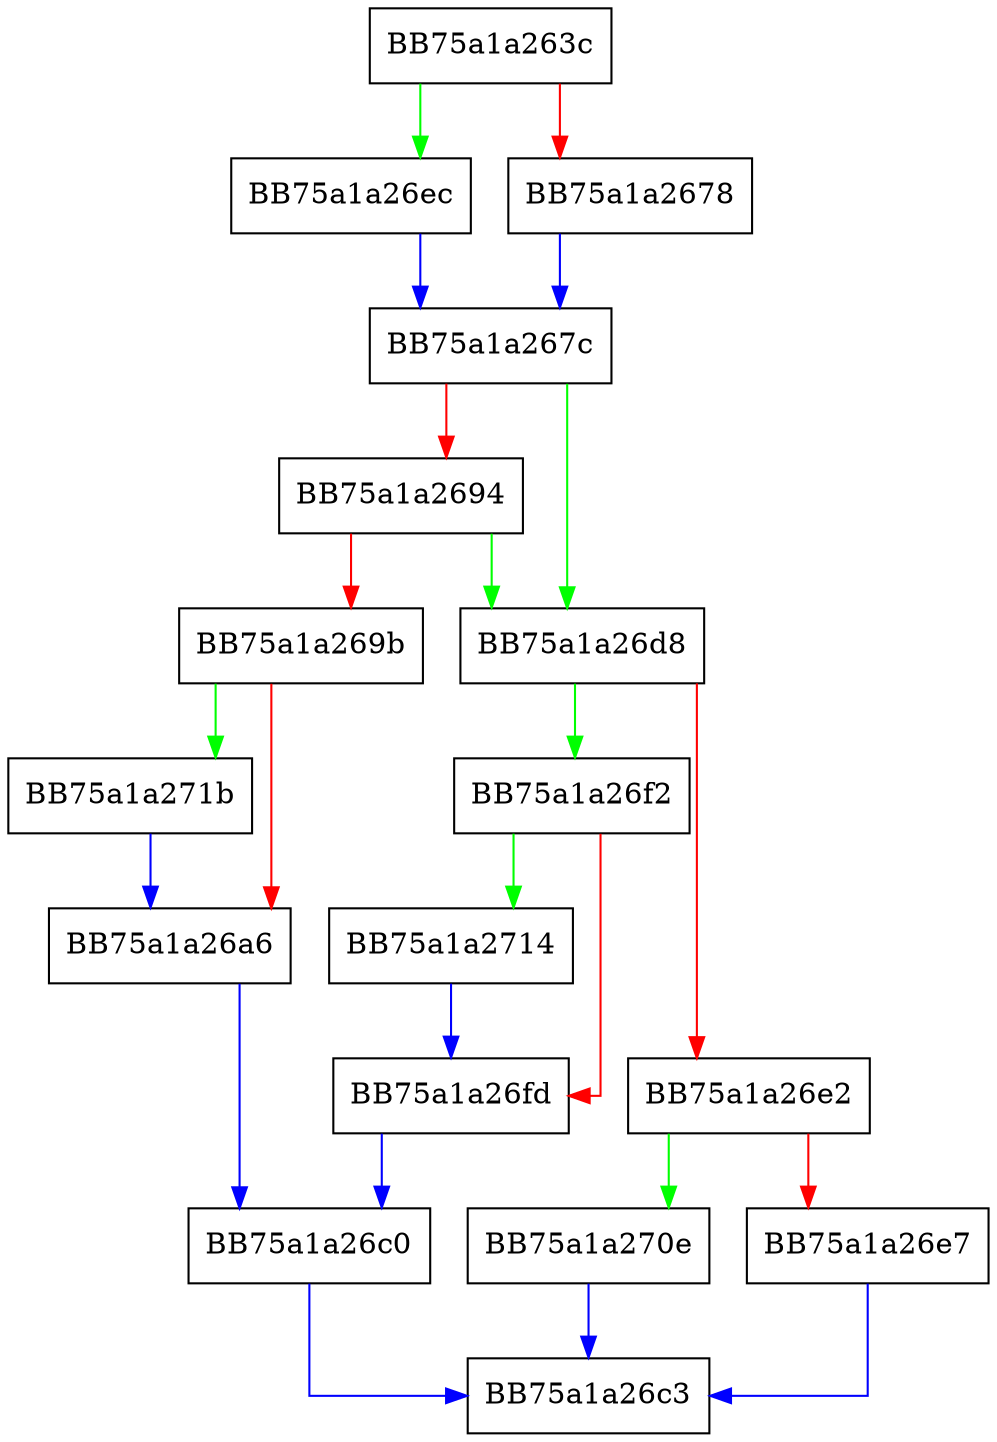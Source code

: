 digraph get_adr2 {
  node [shape="box"];
  graph [splines=ortho];
  BB75a1a263c -> BB75a1a26ec [color="green"];
  BB75a1a263c -> BB75a1a2678 [color="red"];
  BB75a1a2678 -> BB75a1a267c [color="blue"];
  BB75a1a267c -> BB75a1a26d8 [color="green"];
  BB75a1a267c -> BB75a1a2694 [color="red"];
  BB75a1a2694 -> BB75a1a26d8 [color="green"];
  BB75a1a2694 -> BB75a1a269b [color="red"];
  BB75a1a269b -> BB75a1a271b [color="green"];
  BB75a1a269b -> BB75a1a26a6 [color="red"];
  BB75a1a26a6 -> BB75a1a26c0 [color="blue"];
  BB75a1a26c0 -> BB75a1a26c3 [color="blue"];
  BB75a1a26d8 -> BB75a1a26f2 [color="green"];
  BB75a1a26d8 -> BB75a1a26e2 [color="red"];
  BB75a1a26e2 -> BB75a1a270e [color="green"];
  BB75a1a26e2 -> BB75a1a26e7 [color="red"];
  BB75a1a26e7 -> BB75a1a26c3 [color="blue"];
  BB75a1a26ec -> BB75a1a267c [color="blue"];
  BB75a1a26f2 -> BB75a1a2714 [color="green"];
  BB75a1a26f2 -> BB75a1a26fd [color="red"];
  BB75a1a26fd -> BB75a1a26c0 [color="blue"];
  BB75a1a270e -> BB75a1a26c3 [color="blue"];
  BB75a1a2714 -> BB75a1a26fd [color="blue"];
  BB75a1a271b -> BB75a1a26a6 [color="blue"];
}